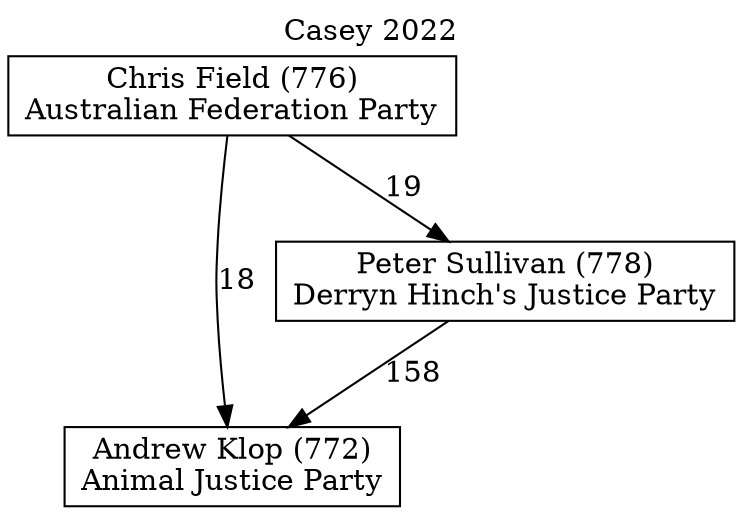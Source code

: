 // House preference flow
digraph "Andrew Klop (772)_Casey_2022" {
	graph [label="Casey 2022" labelloc=t mclimit=10]
	node [shape=box]
	"Andrew Klop (772)" [label="Andrew Klop (772)
Animal Justice Party"]
	"Chris Field (776)" [label="Chris Field (776)
Australian Federation Party"]
	"Peter Sullivan (778)" [label="Peter Sullivan (778)
Derryn Hinch's Justice Party"]
	"Chris Field (776)" -> "Andrew Klop (772)" [label=18]
	"Peter Sullivan (778)" -> "Andrew Klop (772)" [label=158]
	"Chris Field (776)" -> "Peter Sullivan (778)" [label=19]
}
